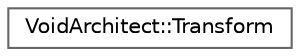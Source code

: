 digraph "Graphical Class Hierarchy"
{
 // LATEX_PDF_SIZE
  bgcolor="transparent";
  edge [fontname=Helvetica,fontsize=10,labelfontname=Helvetica,labelfontsize=10];
  node [fontname=Helvetica,fontsize=10,shape=box,height=0.2,width=0.4];
  rankdir="LR";
  Node0 [id="Node000000",label="VoidArchitect::Transform",height=0.2,width=0.4,color="grey40", fillcolor="white", style="filled",URL="$class_void_architect_1_1_transform.html",tooltip=" "];
}
